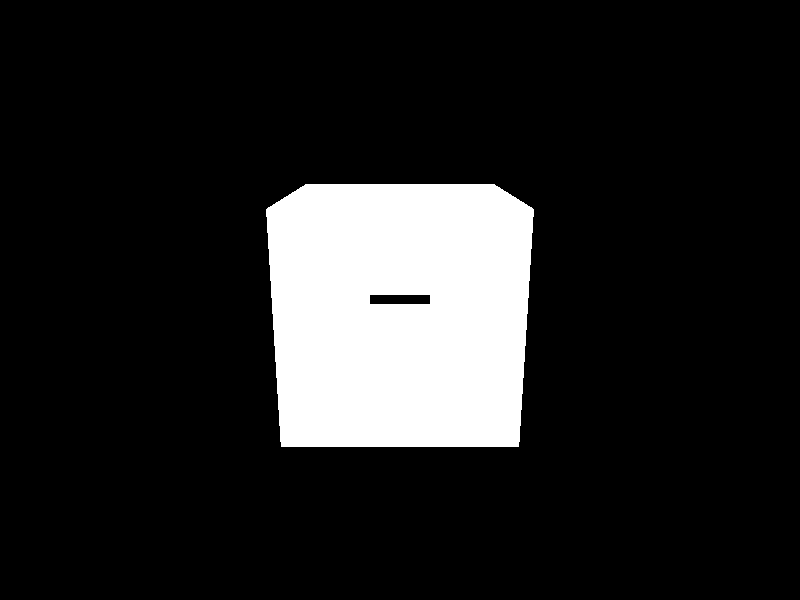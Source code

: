 #declare r=2*pi*clock;#declare h=r+sin(r)/2;#declare c=<-5*sin(h),1+1.4*cos(h),-4.25-4*cos(h)>;#macro f()fade_distance 1 fade_power 2#end camera{location c look_at 0}light_source{<-2.5,8,-6>rgb<8,9,8>*9 f()}light_source{c rgb<8,8,9>*.1 f()}#macro m(P,S)#if(vlength(P-c)<S*30)#local s=S/3;#local i=0;#while(i<27)#local X=mod(i,3)-1;#local Y=mod(div(i,3),3)-1;#local Z=mod(div(i,9),3)-1;#if((X=0)+(Y=0)+(Z=0)<2)m(P+<X,Y,Z>*s,s)#end#local i=i+1;#end#else box{-.5,.5 pigment{rgb 1}scale S translate P}#end#end m(0,3)
